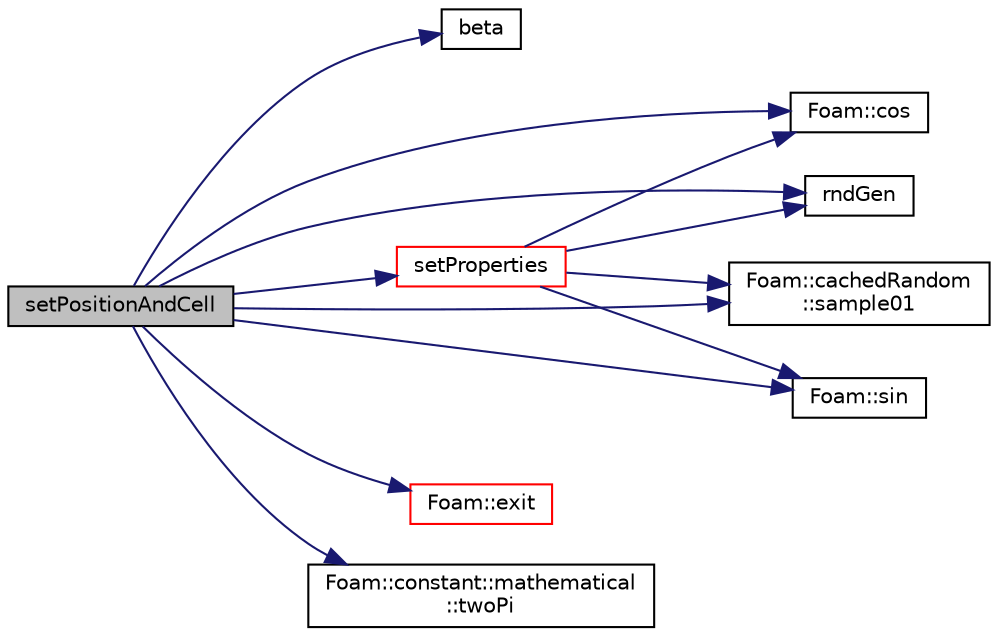 digraph "setPositionAndCell"
{
  bgcolor="transparent";
  edge [fontname="Helvetica",fontsize="10",labelfontname="Helvetica",labelfontsize="10"];
  node [fontname="Helvetica",fontsize="10",shape=record];
  rankdir="LR";
  Node328 [label="setPositionAndCell",height=0.2,width=0.4,color="black", fillcolor="grey75", style="filled", fontcolor="black"];
  Node328 -> Node329 [color="midnightblue",fontsize="10",style="solid",fontname="Helvetica"];
  Node329 [label="beta",height=0.2,width=0.4,color="black",URL="$a41468.html#a7f7bcc92fa37329ef6b25b3a843cb8ba"];
  Node328 -> Node330 [color="midnightblue",fontsize="10",style="solid",fontname="Helvetica"];
  Node330 [label="Foam::cos",height=0.2,width=0.4,color="black",URL="$a21851.html#aebb41a148f7cf44b63e12f69e487e49f"];
  Node328 -> Node331 [color="midnightblue",fontsize="10",style="solid",fontname="Helvetica"];
  Node331 [label="Foam::exit",height=0.2,width=0.4,color="red",URL="$a21851.html#a06ca7250d8e89caf05243ec094843642"];
  Node328 -> Node380 [color="midnightblue",fontsize="10",style="solid",fontname="Helvetica"];
  Node380 [label="rndGen",height=0.2,width=0.4,color="black",URL="$a41252.html#ab8597af4c8d0209c2e0c9b1982782bfb"];
  Node328 -> Node381 [color="midnightblue",fontsize="10",style="solid",fontname="Helvetica"];
  Node381 [label="Foam::cachedRandom\l::sample01",height=0.2,width=0.4,color="black",URL="$a29341.html#a69e8ec3910ef84b36df7af5b8e692c0a",tooltip="Return a sample whose components lie in the range 0-1. "];
  Node328 -> Node382 [color="midnightblue",fontsize="10",style="solid",fontname="Helvetica"];
  Node382 [label="setProperties",height=0.2,width=0.4,color="red",URL="$a25189.html#a9c29fb14e9bea94ae75c185efe894b00",tooltip="Set the parcel properties. "];
  Node382 -> Node380 [color="midnightblue",fontsize="10",style="solid",fontname="Helvetica"];
  Node382 -> Node381 [color="midnightblue",fontsize="10",style="solid",fontname="Helvetica"];
  Node382 -> Node384 [color="midnightblue",fontsize="10",style="solid",fontname="Helvetica"];
  Node384 [label="Foam::sin",height=0.2,width=0.4,color="black",URL="$a21851.html#a4517d680df5510934705011b30dcefa6"];
  Node382 -> Node330 [color="midnightblue",fontsize="10",style="solid",fontname="Helvetica"];
  Node328 -> Node384 [color="midnightblue",fontsize="10",style="solid",fontname="Helvetica"];
  Node328 -> Node387 [color="midnightblue",fontsize="10",style="solid",fontname="Helvetica"];
  Node387 [label="Foam::constant::mathematical\l::twoPi",height=0.2,width=0.4,color="black",URL="$a21892.html#a7574b446d33e802339e1708574670c00"];
}
